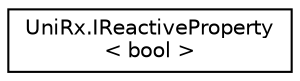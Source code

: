 digraph "Graphical Class Hierarchy"
{
 // LATEX_PDF_SIZE
  edge [fontname="Helvetica",fontsize="10",labelfontname="Helvetica",labelfontsize="10"];
  node [fontname="Helvetica",fontsize="10",shape=record];
  rankdir="LR";
  Node0 [label="UniRx.IReactiveProperty\l\< bool \>",height=0.2,width=0.4,color="black", fillcolor="white", style="filled",URL="$interface_uni_rx_1_1_i_reactive_property.html",tooltip=" "];
}
